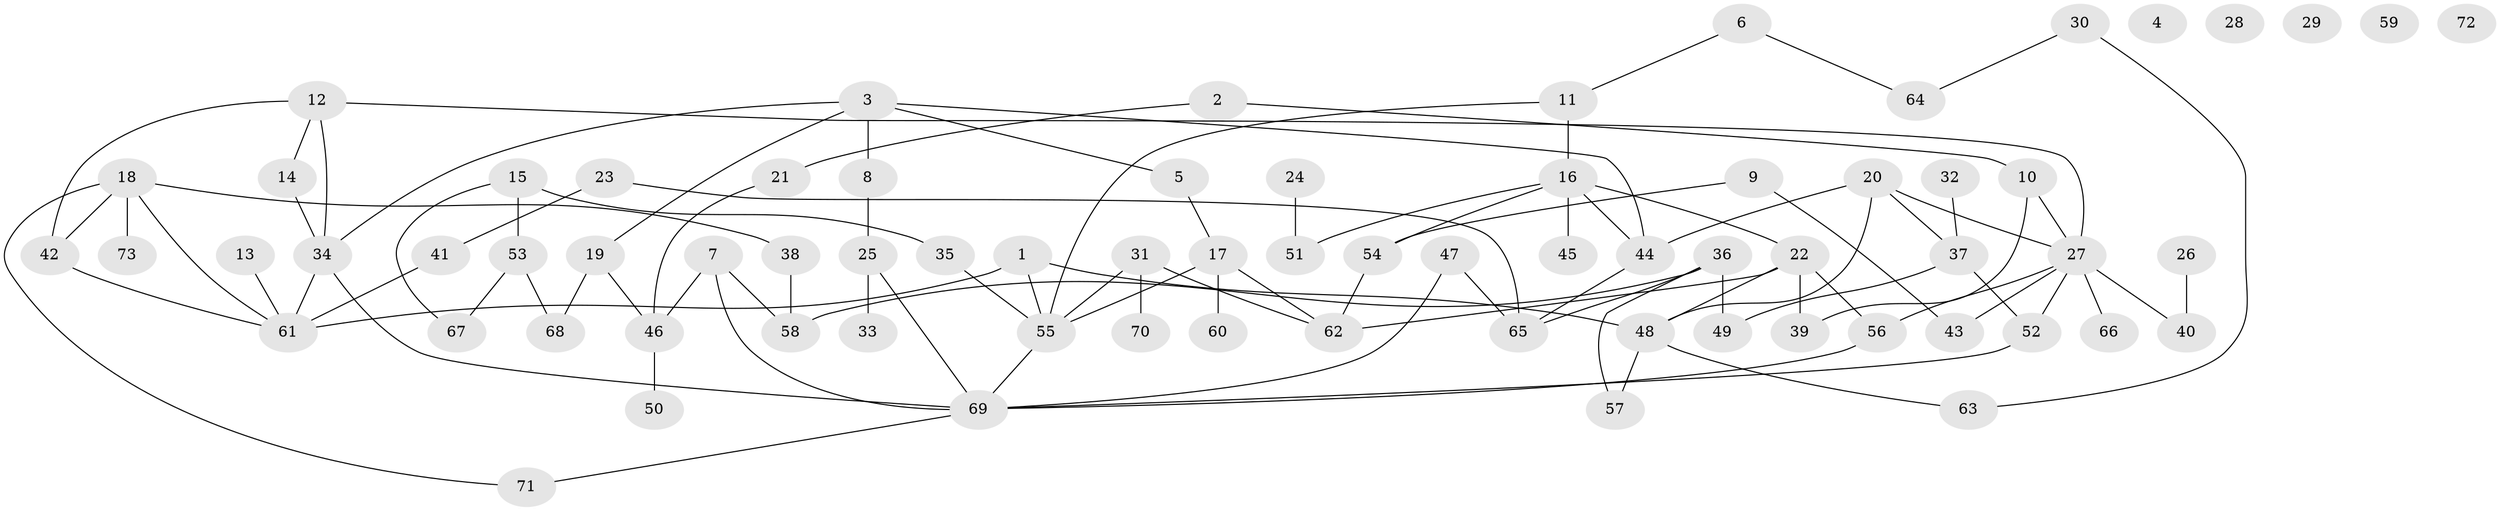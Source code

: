 // Generated by graph-tools (version 1.1) at 2025/49/03/09/25 03:49:04]
// undirected, 73 vertices, 98 edges
graph export_dot {
graph [start="1"]
  node [color=gray90,style=filled];
  1;
  2;
  3;
  4;
  5;
  6;
  7;
  8;
  9;
  10;
  11;
  12;
  13;
  14;
  15;
  16;
  17;
  18;
  19;
  20;
  21;
  22;
  23;
  24;
  25;
  26;
  27;
  28;
  29;
  30;
  31;
  32;
  33;
  34;
  35;
  36;
  37;
  38;
  39;
  40;
  41;
  42;
  43;
  44;
  45;
  46;
  47;
  48;
  49;
  50;
  51;
  52;
  53;
  54;
  55;
  56;
  57;
  58;
  59;
  60;
  61;
  62;
  63;
  64;
  65;
  66;
  67;
  68;
  69;
  70;
  71;
  72;
  73;
  1 -- 48;
  1 -- 55;
  1 -- 61;
  2 -- 10;
  2 -- 21;
  3 -- 5;
  3 -- 8;
  3 -- 19;
  3 -- 34;
  3 -- 44;
  5 -- 17;
  6 -- 11;
  6 -- 64;
  7 -- 46;
  7 -- 58;
  7 -- 69;
  8 -- 25;
  9 -- 43;
  9 -- 54;
  10 -- 27;
  10 -- 39;
  11 -- 16;
  11 -- 55;
  12 -- 14;
  12 -- 27;
  12 -- 34;
  12 -- 42;
  13 -- 61;
  14 -- 34;
  15 -- 35;
  15 -- 53;
  15 -- 67;
  16 -- 22;
  16 -- 44;
  16 -- 45;
  16 -- 51;
  16 -- 54;
  17 -- 55;
  17 -- 60;
  17 -- 62;
  18 -- 38;
  18 -- 42;
  18 -- 61;
  18 -- 71;
  18 -- 73;
  19 -- 46;
  19 -- 68;
  20 -- 27;
  20 -- 37;
  20 -- 44;
  20 -- 48;
  21 -- 46;
  22 -- 39;
  22 -- 48;
  22 -- 56;
  22 -- 62;
  23 -- 41;
  23 -- 65;
  24 -- 51;
  25 -- 33;
  25 -- 69;
  26 -- 40;
  27 -- 40;
  27 -- 43;
  27 -- 52;
  27 -- 56;
  27 -- 66;
  30 -- 63;
  30 -- 64;
  31 -- 55;
  31 -- 62;
  31 -- 70;
  32 -- 37;
  34 -- 61;
  34 -- 69;
  35 -- 55;
  36 -- 49;
  36 -- 57;
  36 -- 58;
  36 -- 65;
  37 -- 49;
  37 -- 52;
  38 -- 58;
  41 -- 61;
  42 -- 61;
  44 -- 65;
  46 -- 50;
  47 -- 65;
  47 -- 69;
  48 -- 57;
  48 -- 63;
  52 -- 69;
  53 -- 67;
  53 -- 68;
  54 -- 62;
  55 -- 69;
  56 -- 69;
  69 -- 71;
}
